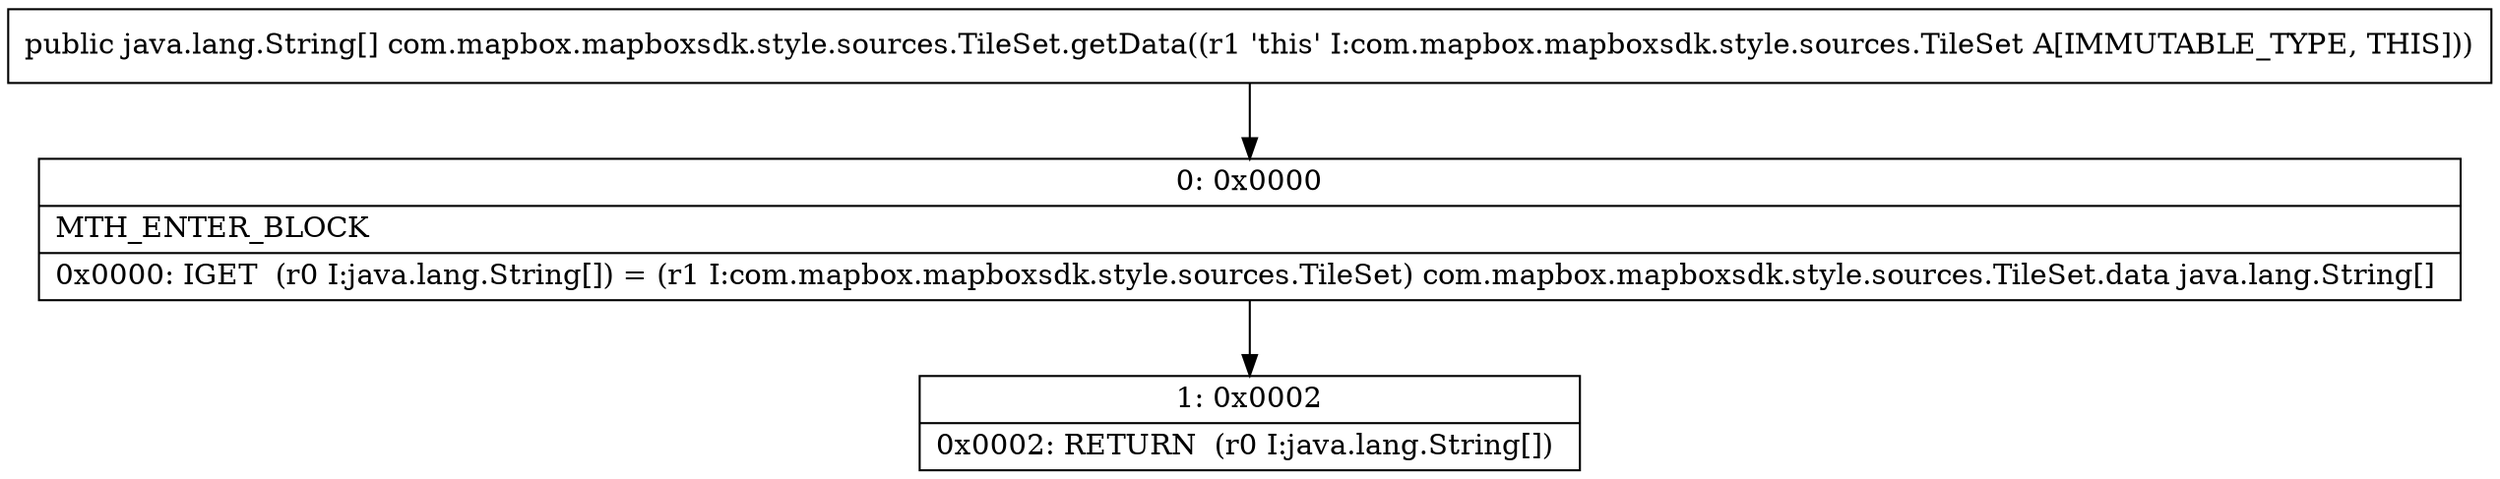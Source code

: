 digraph "CFG forcom.mapbox.mapboxsdk.style.sources.TileSet.getData()[Ljava\/lang\/String;" {
Node_0 [shape=record,label="{0\:\ 0x0000|MTH_ENTER_BLOCK\l|0x0000: IGET  (r0 I:java.lang.String[]) = (r1 I:com.mapbox.mapboxsdk.style.sources.TileSet) com.mapbox.mapboxsdk.style.sources.TileSet.data java.lang.String[] \l}"];
Node_1 [shape=record,label="{1\:\ 0x0002|0x0002: RETURN  (r0 I:java.lang.String[]) \l}"];
MethodNode[shape=record,label="{public java.lang.String[] com.mapbox.mapboxsdk.style.sources.TileSet.getData((r1 'this' I:com.mapbox.mapboxsdk.style.sources.TileSet A[IMMUTABLE_TYPE, THIS])) }"];
MethodNode -> Node_0;
Node_0 -> Node_1;
}

